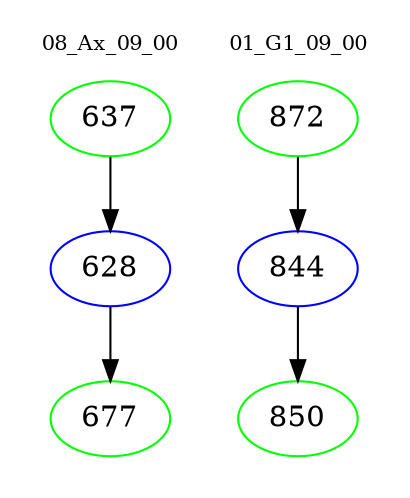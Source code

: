 digraph{
subgraph cluster_0 {
color = white
label = "08_Ax_09_00";
fontsize=10;
T0_637 [label="637", color="green"]
T0_637 -> T0_628 [color="black"]
T0_628 [label="628", color="blue"]
T0_628 -> T0_677 [color="black"]
T0_677 [label="677", color="green"]
}
subgraph cluster_1 {
color = white
label = "01_G1_09_00";
fontsize=10;
T1_872 [label="872", color="green"]
T1_872 -> T1_844 [color="black"]
T1_844 [label="844", color="blue"]
T1_844 -> T1_850 [color="black"]
T1_850 [label="850", color="green"]
}
}
